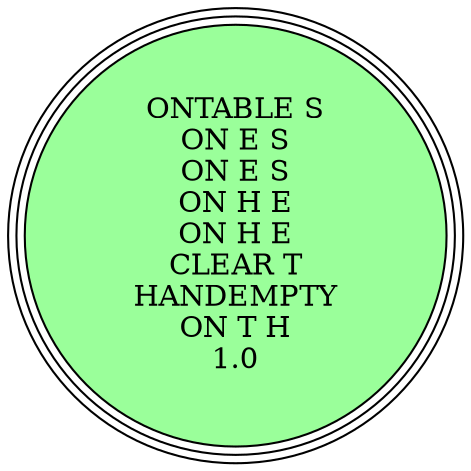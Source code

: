 digraph {
"ONTABLE S\nON E S\nON E S\nON H E\nON H E\nCLEAR T\nHANDEMPTY\nON T H\n1.0\n" [shape=circle, style=filled, fillcolor=palegreen1, peripheries=3];
"ONTABLE S\nON E S\nON E S\nON H E\nON H E\nCLEAR T\nHANDEMPTY\nON T H\n1.0\n" [shape=circle, style=filled, fillcolor=palegreen1, peripheries=3];
}
